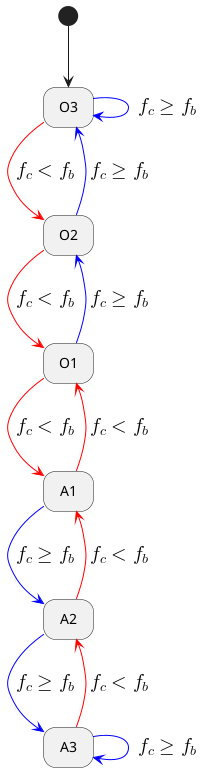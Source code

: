 @startuml
hide empty description

[*]  -->   O3

O3   -[#blue]->   O3 : <math> f_c >= f_b </math>

O3   -[#red]->    O2 : <math> f_c < f_b </math>
O2   -[#red]->    O1 : <math> f_c < f_b </math>
O1   -[#red]->    A1 : <math> f_c < f_b </math>
A1   -[#blue]->   A2 : <math> f_c >= f_b </math>
A2   -[#blue]->   A3 : <math> f_c >= f_b </math>

A3   -[#red]->    A2 : <math> f_c < f_b </math>
A2   -[#red]->    A1 : <math> f_c < f_b </math>
A1   -[#red]->    O1 : <math> f_c < f_b </math>
O1   -[#blue]->   O2 : <math> f_c >= f_b </math>
O2   -[#blue]->   O3 : <math> f_c >= f_b </math>

A3   -[#blue]->   A3 : <math> f_c >= f_b </math>

@enduml
